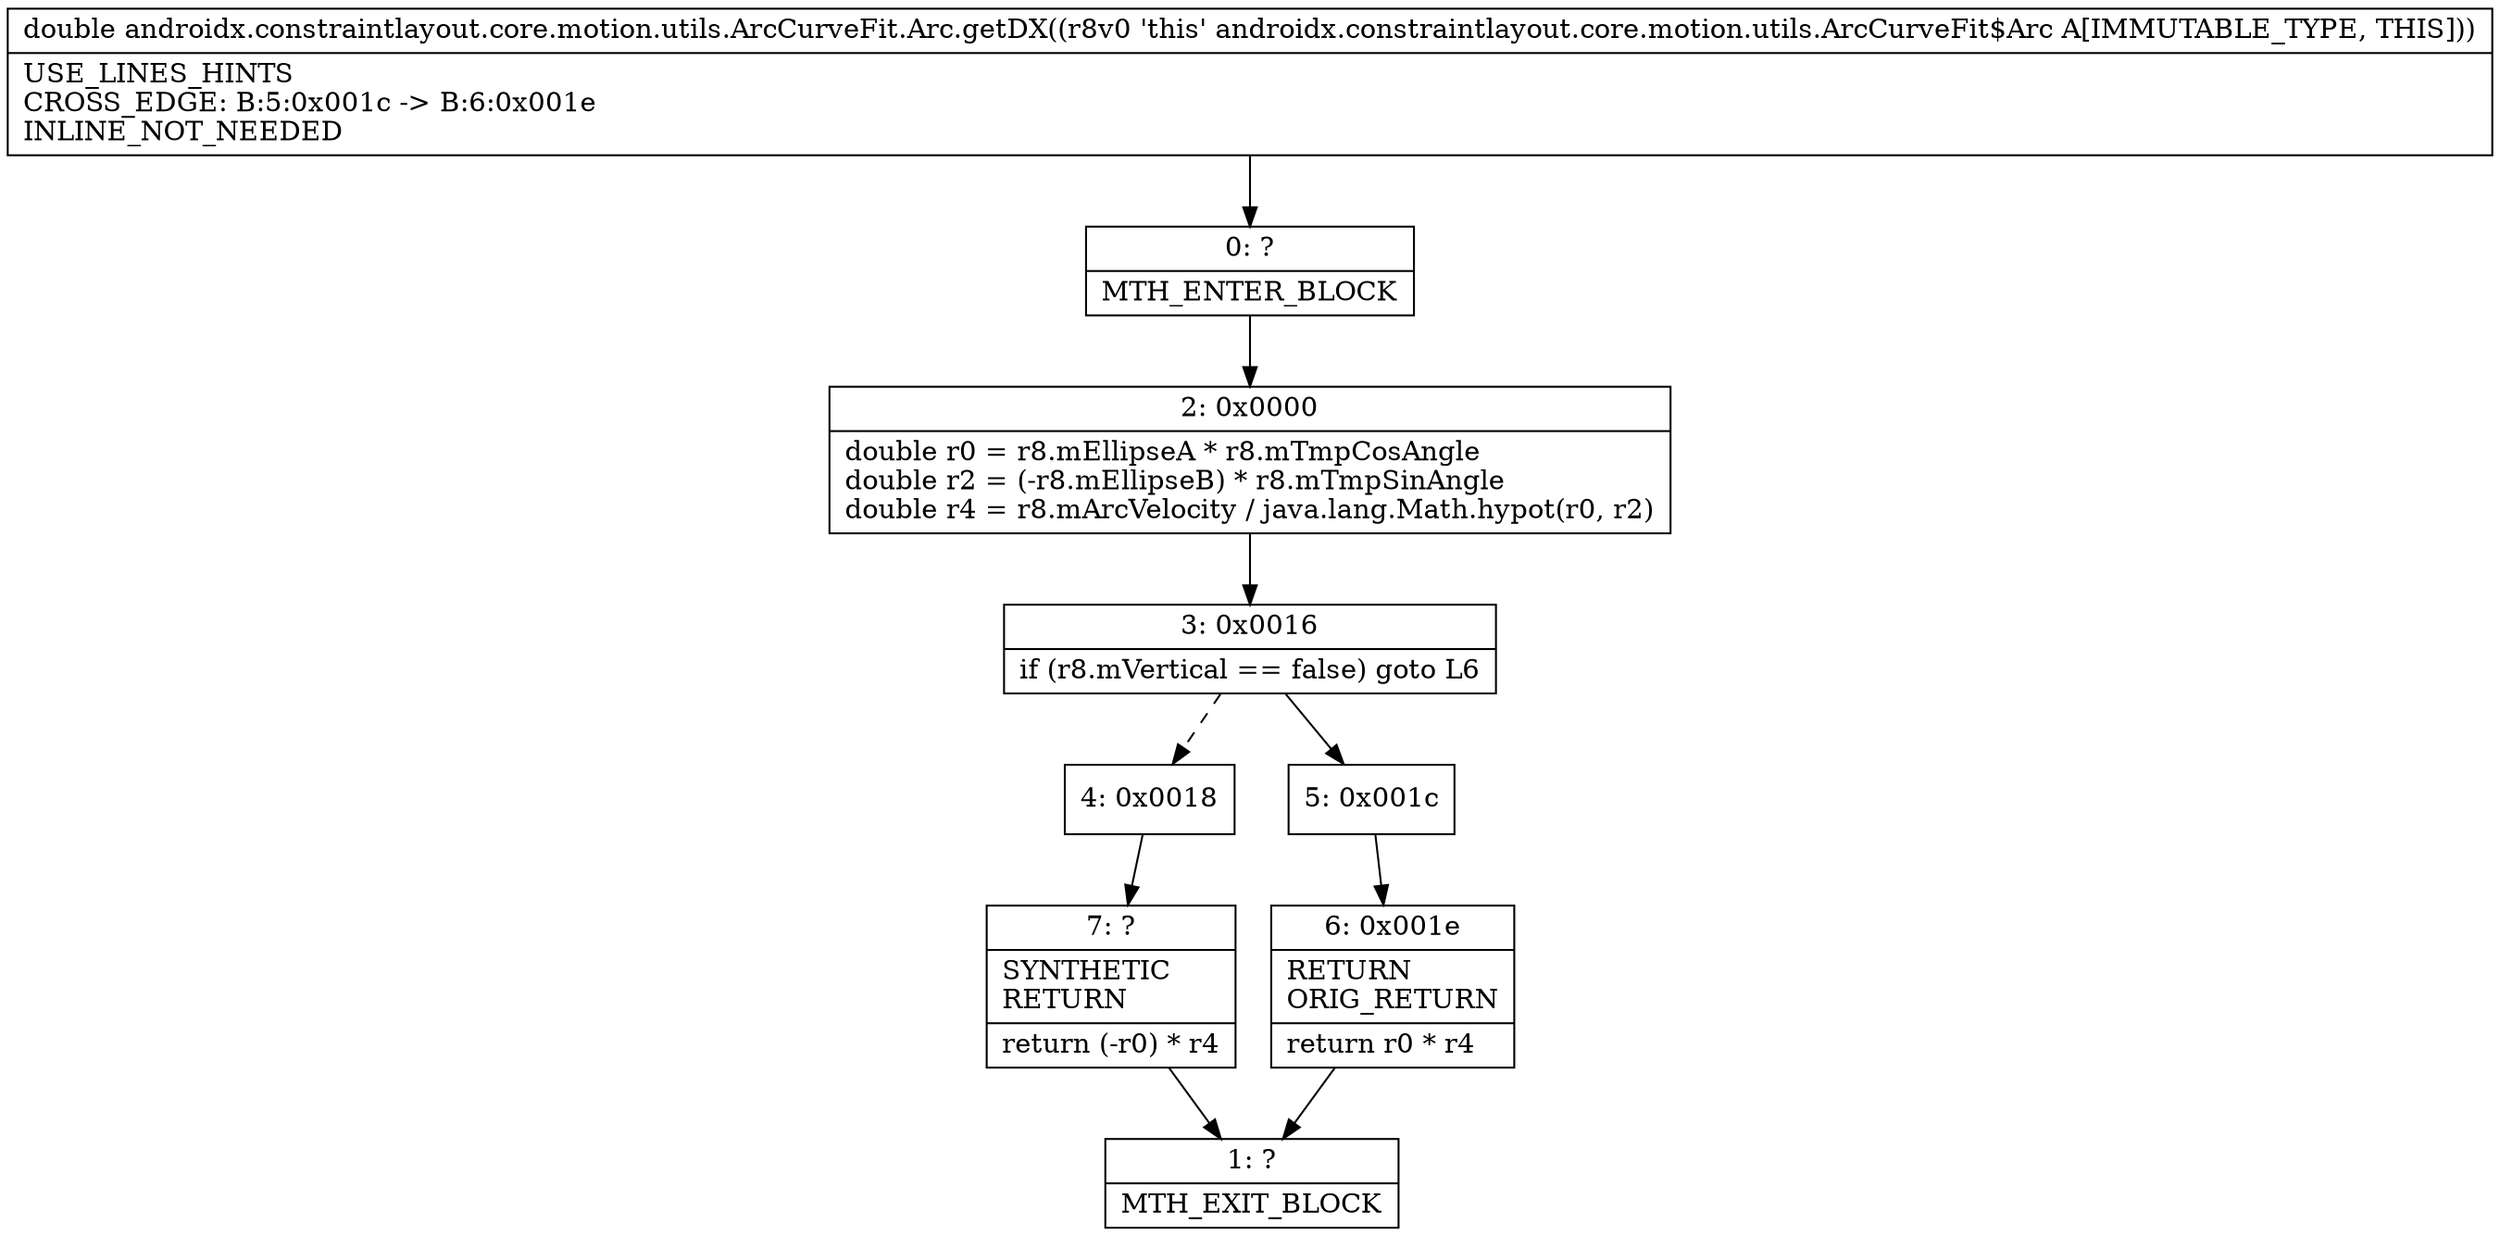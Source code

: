 digraph "CFG forandroidx.constraintlayout.core.motion.utils.ArcCurveFit.Arc.getDX()D" {
Node_0 [shape=record,label="{0\:\ ?|MTH_ENTER_BLOCK\l}"];
Node_2 [shape=record,label="{2\:\ 0x0000|double r0 = r8.mEllipseA * r8.mTmpCosAngle\ldouble r2 = (\-r8.mEllipseB) * r8.mTmpSinAngle\ldouble r4 = r8.mArcVelocity \/ java.lang.Math.hypot(r0, r2)\l}"];
Node_3 [shape=record,label="{3\:\ 0x0016|if (r8.mVertical == false) goto L6\l}"];
Node_4 [shape=record,label="{4\:\ 0x0018}"];
Node_7 [shape=record,label="{7\:\ ?|SYNTHETIC\lRETURN\l|return (\-r0) * r4\l}"];
Node_1 [shape=record,label="{1\:\ ?|MTH_EXIT_BLOCK\l}"];
Node_5 [shape=record,label="{5\:\ 0x001c}"];
Node_6 [shape=record,label="{6\:\ 0x001e|RETURN\lORIG_RETURN\l|return r0 * r4\l}"];
MethodNode[shape=record,label="{double androidx.constraintlayout.core.motion.utils.ArcCurveFit.Arc.getDX((r8v0 'this' androidx.constraintlayout.core.motion.utils.ArcCurveFit$Arc A[IMMUTABLE_TYPE, THIS]))  | USE_LINES_HINTS\lCROSS_EDGE: B:5:0x001c \-\> B:6:0x001e\lINLINE_NOT_NEEDED\l}"];
MethodNode -> Node_0;Node_0 -> Node_2;
Node_2 -> Node_3;
Node_3 -> Node_4[style=dashed];
Node_3 -> Node_5;
Node_4 -> Node_7;
Node_7 -> Node_1;
Node_5 -> Node_6;
Node_6 -> Node_1;
}

